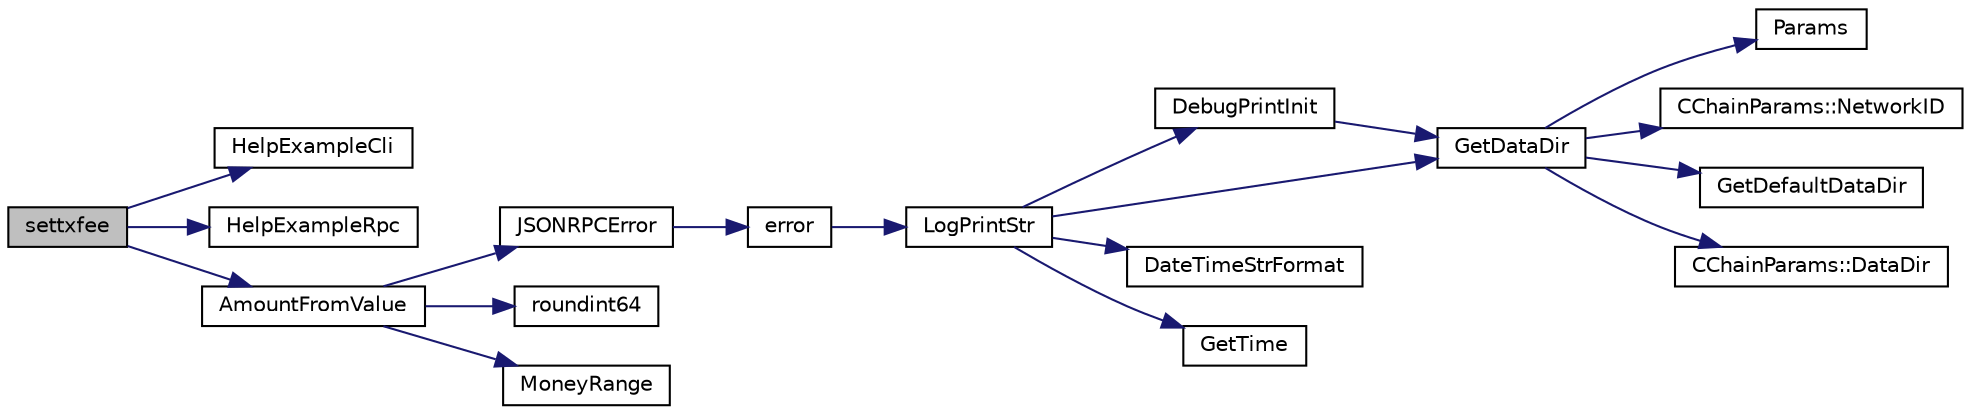 digraph "settxfee"
{
  edge [fontname="Helvetica",fontsize="10",labelfontname="Helvetica",labelfontsize="10"];
  node [fontname="Helvetica",fontsize="10",shape=record];
  rankdir="LR";
  Node2280 [label="settxfee",height=0.2,width=0.4,color="black", fillcolor="grey75", style="filled", fontcolor="black"];
  Node2280 -> Node2281 [color="midnightblue",fontsize="10",style="solid",fontname="Helvetica"];
  Node2281 [label="HelpExampleCli",height=0.2,width=0.4,color="black", fillcolor="white", style="filled",URL="$d6/d76/rpcserver_8cpp.html#ac01ac6eab5467567ed0da106814e04ec"];
  Node2280 -> Node2282 [color="midnightblue",fontsize="10",style="solid",fontname="Helvetica"];
  Node2282 [label="HelpExampleRpc",height=0.2,width=0.4,color="black", fillcolor="white", style="filled",URL="$d6/d76/rpcserver_8cpp.html#a06ea60e24e5a1053a14a11b1009bf9ef"];
  Node2280 -> Node2283 [color="midnightblue",fontsize="10",style="solid",fontname="Helvetica"];
  Node2283 [label="AmountFromValue",height=0.2,width=0.4,color="black", fillcolor="white", style="filled",URL="$d6/d76/rpcserver_8cpp.html#a24a3c6bbc75f2c852a8e7a00df4b2970"];
  Node2283 -> Node2284 [color="midnightblue",fontsize="10",style="solid",fontname="Helvetica"];
  Node2284 [label="JSONRPCError",height=0.2,width=0.4,color="black", fillcolor="white", style="filled",URL="$d2/d30/rpcprotocol_8cpp.html#a17b1bb111ab339efc951929834766039"];
  Node2284 -> Node2285 [color="midnightblue",fontsize="10",style="solid",fontname="Helvetica"];
  Node2285 [label="error",height=0.2,width=0.4,color="black", fillcolor="white", style="filled",URL="$d8/d3c/util_8h.html#af8985880cf4ef26df0a5aa2ffcb76662"];
  Node2285 -> Node2286 [color="midnightblue",fontsize="10",style="solid",fontname="Helvetica"];
  Node2286 [label="LogPrintStr",height=0.2,width=0.4,color="black", fillcolor="white", style="filled",URL="$d8/d3c/util_8h.html#afd4c3002b2797c0560adddb6af3ca1da"];
  Node2286 -> Node2287 [color="midnightblue",fontsize="10",style="solid",fontname="Helvetica"];
  Node2287 [label="DebugPrintInit",height=0.2,width=0.4,color="black", fillcolor="white", style="filled",URL="$df/d2d/util_8cpp.html#a751ff5f21d880737811136b5e0bcea12"];
  Node2287 -> Node2288 [color="midnightblue",fontsize="10",style="solid",fontname="Helvetica"];
  Node2288 [label="GetDataDir",height=0.2,width=0.4,color="black", fillcolor="white", style="filled",URL="$df/d2d/util_8cpp.html#ab83866a054745d4b30a3948a1b44beba"];
  Node2288 -> Node2289 [color="midnightblue",fontsize="10",style="solid",fontname="Helvetica"];
  Node2289 [label="Params",height=0.2,width=0.4,color="black", fillcolor="white", style="filled",URL="$df/dbf/chainparams_8cpp.html#ace5c5b706d71a324a417dd2db394fd4a",tooltip="Return the currently selected parameters. "];
  Node2288 -> Node2290 [color="midnightblue",fontsize="10",style="solid",fontname="Helvetica"];
  Node2290 [label="CChainParams::NetworkID",height=0.2,width=0.4,color="black", fillcolor="white", style="filled",URL="$d1/d4f/class_c_chain_params.html#a90dc493ec0c0325c98c3ac06eb99862b"];
  Node2288 -> Node2291 [color="midnightblue",fontsize="10",style="solid",fontname="Helvetica"];
  Node2291 [label="GetDefaultDataDir",height=0.2,width=0.4,color="black", fillcolor="white", style="filled",URL="$df/d2d/util_8cpp.html#ab272995de020a3bcbf743be630e485c6"];
  Node2288 -> Node2292 [color="midnightblue",fontsize="10",style="solid",fontname="Helvetica"];
  Node2292 [label="CChainParams::DataDir",height=0.2,width=0.4,color="black", fillcolor="white", style="filled",URL="$d1/d4f/class_c_chain_params.html#a959488b5d8e6fe62857940b831d73a78"];
  Node2286 -> Node2288 [color="midnightblue",fontsize="10",style="solid",fontname="Helvetica"];
  Node2286 -> Node2293 [color="midnightblue",fontsize="10",style="solid",fontname="Helvetica"];
  Node2293 [label="DateTimeStrFormat",height=0.2,width=0.4,color="black", fillcolor="white", style="filled",URL="$df/d2d/util_8cpp.html#a749bc6776c8ec72d7c5e4dea56aee415"];
  Node2286 -> Node2294 [color="midnightblue",fontsize="10",style="solid",fontname="Helvetica"];
  Node2294 [label="GetTime",height=0.2,width=0.4,color="black", fillcolor="white", style="filled",URL="$df/d2d/util_8cpp.html#a46fac5fba8ba905b5f9acb364f5d8c6f"];
  Node2283 -> Node2295 [color="midnightblue",fontsize="10",style="solid",fontname="Helvetica"];
  Node2295 [label="roundint64",height=0.2,width=0.4,color="black", fillcolor="white", style="filled",URL="$d8/d3c/util_8h.html#a27346c9c6df4174d2fa64b798b98eff5"];
  Node2283 -> Node2296 [color="midnightblue",fontsize="10",style="solid",fontname="Helvetica"];
  Node2296 [label="MoneyRange",height=0.2,width=0.4,color="black", fillcolor="white", style="filled",URL="$dd/d2f/amount_8h.html#a12db56a9a1c931941f0943ecbb278aae"];
}
